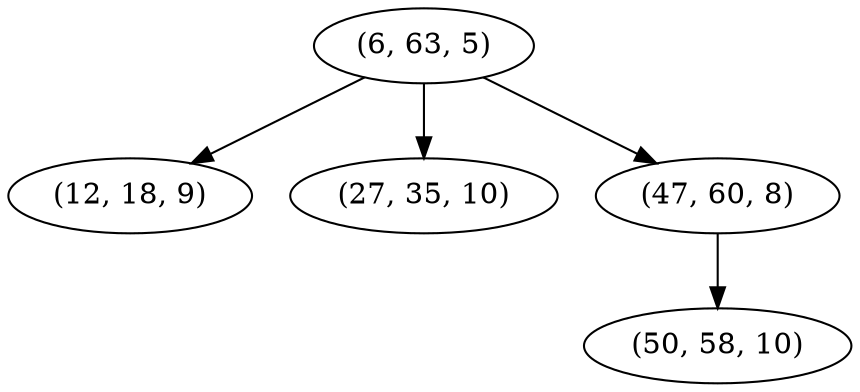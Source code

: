 digraph tree {
    "(6, 63, 5)";
    "(12, 18, 9)";
    "(27, 35, 10)";
    "(47, 60, 8)";
    "(50, 58, 10)";
    "(6, 63, 5)" -> "(12, 18, 9)";
    "(6, 63, 5)" -> "(27, 35, 10)";
    "(6, 63, 5)" -> "(47, 60, 8)";
    "(47, 60, 8)" -> "(50, 58, 10)";
}
